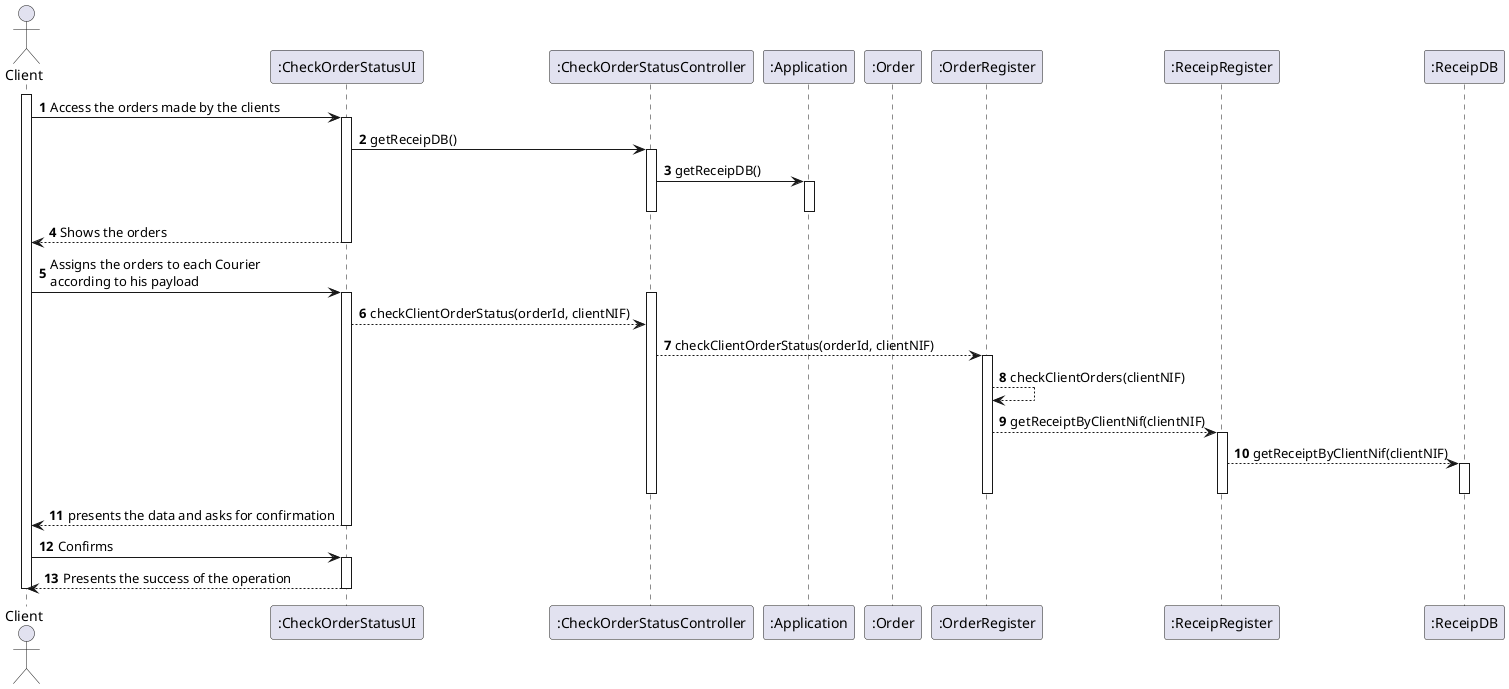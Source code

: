 @startuml
autonumber

actor "Client" as CLI
participant ":CheckOrderStatusUI" as UI
participant ":CheckOrderStatusController" as CTRL
participant ":Application" as SYS
participant ":Order" as O
participant ":OrderRegister" as OR
participant ":ReceipRegister" as RR
participant ":ReceipDB" as RRDB

activate CLI
CLI -> UI : Access the orders made by the clients
activate UI

UI -> CTRL : getReceipDB()
activate CTRL

CTRL -> SYS : getReceipDB()
activate SYS
deactivate SYS

deactivate CTRL


UI --> CLI :Shows the orders

deactivate UI

CLI -> UI : Assigns the orders to each Courier \naccording to his payload
activate UI
activate  CTRL
UI -->CTRL :checkClientOrderStatus(orderId, clientNIF)
CTRL --> OR: checkClientOrderStatus(orderId, clientNIF)
activate OR
OR -->OR:checkClientOrders(clientNIF)
OR--> RR:getReceiptByClientNif(clientNIF)
activate RR
RR-->RRDB:getReceiptByClientNif(clientNIF)

activate RRDB
deactivate CTRL

deactivate RRDB
deactivate RR
deactivate OR

UI --> CLI : presents the data and asks for confirmation
deactivate UI

CLI -> UI : Confirms
activate UI
UI --> CLI : Presents the success of the operation
deactivate UI


deactivate CTRL

deactivate UI

deactivate CLI
@enduml
